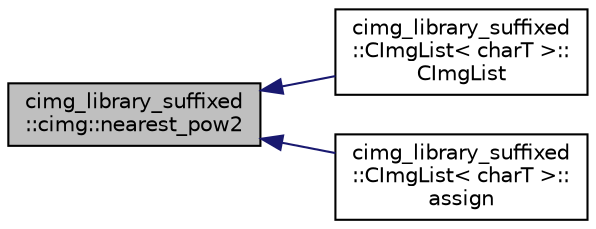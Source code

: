 digraph "cimg_library_suffixed::cimg::nearest_pow2"
{
  edge [fontname="Helvetica",fontsize="10",labelfontname="Helvetica",labelfontsize="10"];
  node [fontname="Helvetica",fontsize="10",shape=record];
  rankdir="LR";
  Node3123 [label="cimg_library_suffixed\l::cimg::nearest_pow2",height=0.2,width=0.4,color="black", fillcolor="grey75", style="filled", fontcolor="black"];
  Node3123 -> Node3124 [dir="back",color="midnightblue",fontsize="10",style="solid",fontname="Helvetica"];
  Node3124 [label="cimg_library_suffixed\l::CImgList\< charT \>::\lCImgList",height=0.2,width=0.4,color="black", fillcolor="white", style="filled",URL="$structcimg__library__suffixed_1_1_c_img_list.html#abf01d78f440ac4203e4d4055ac7b810b",tooltip="Construct list containing empty images. "];
  Node3123 -> Node3125 [dir="back",color="midnightblue",fontsize="10",style="solid",fontname="Helvetica"];
  Node3125 [label="cimg_library_suffixed\l::CImgList\< charT \>::\lassign",height=0.2,width=0.4,color="black", fillcolor="white", style="filled",URL="$structcimg__library__suffixed_1_1_c_img_list.html#aecf17e0efeae347261b414e7d0216b78",tooltip="Construct list containing empty images . "];
}
